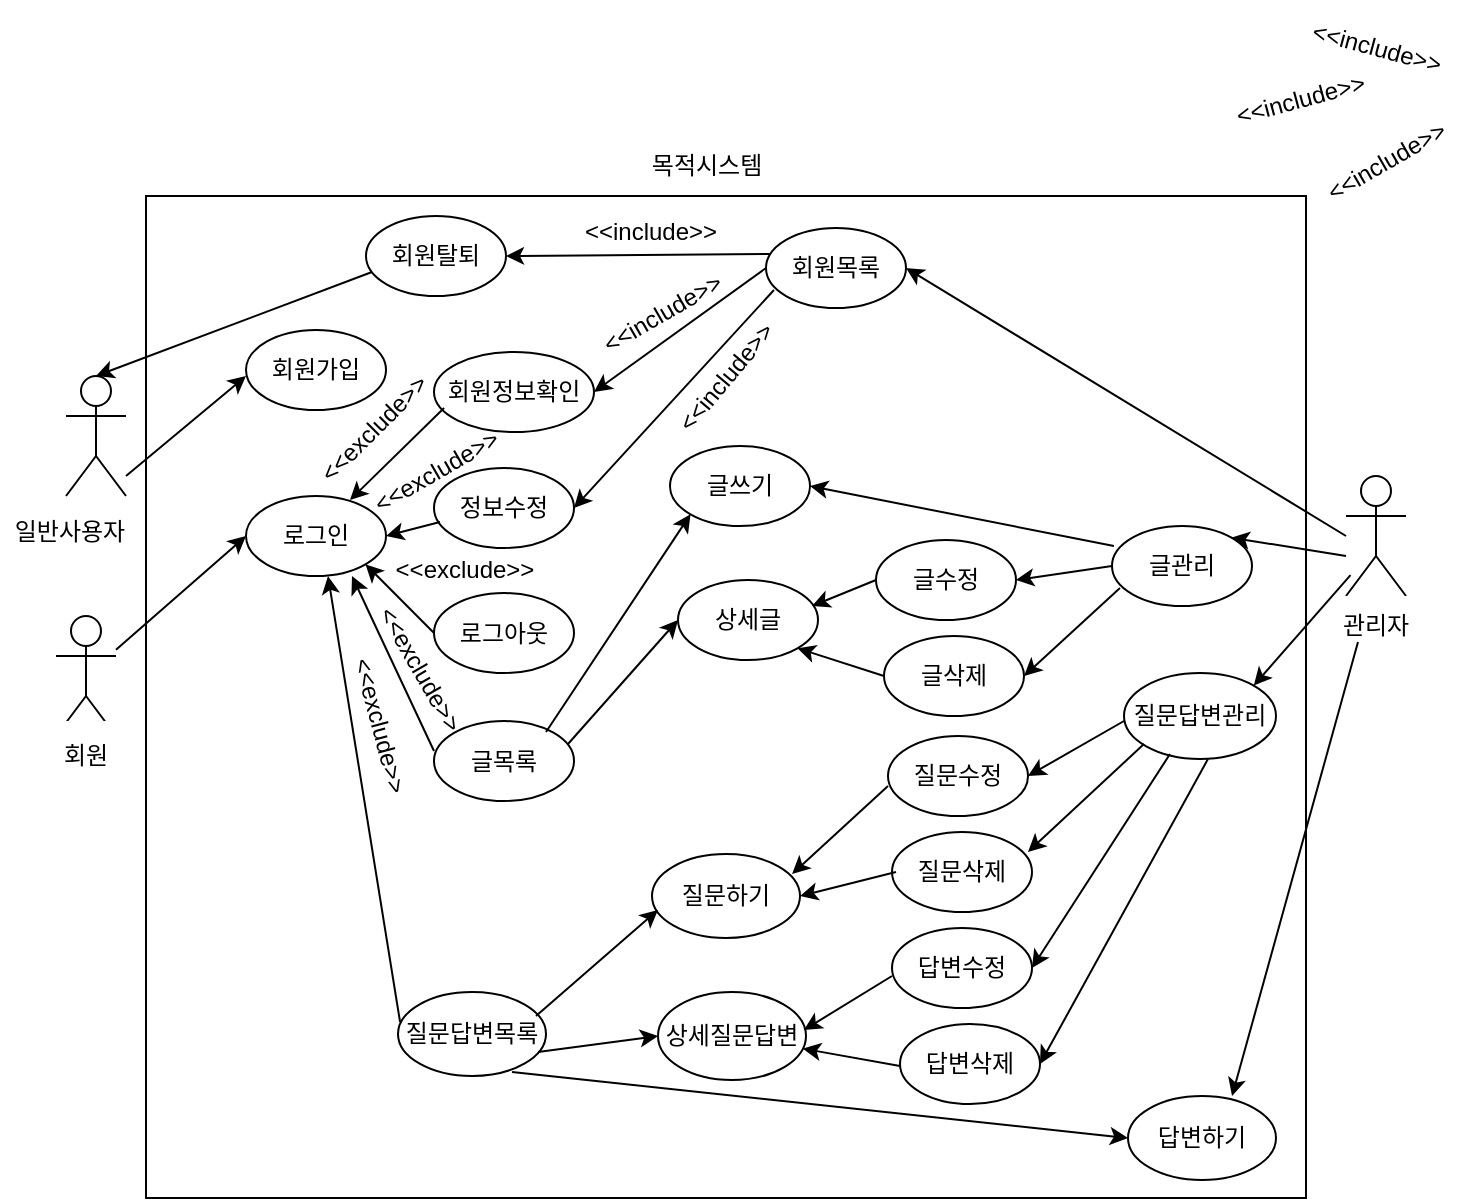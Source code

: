 <mxfile version="20.4.2" type="github">
  <diagram id="0z3ObpfhV8mngo4wG9x5" name="페이지-1">
    <mxGraphModel dx="1662" dy="705" grid="0" gridSize="10" guides="1" tooltips="1" connect="1" arrows="1" fold="1" page="1" pageScale="1" pageWidth="827" pageHeight="1169" math="0" shadow="0">
      <root>
        <mxCell id="0" />
        <mxCell id="1" parent="0" />
        <mxCell id="kWTv9ZNkGJkBucY-h7QW-1" value="Actor" style="shape=umlActor;verticalLabelPosition=bottom;verticalAlign=top;html=1;outlineConnect=0;" parent="1" vertex="1">
          <mxGeometry x="86" y="237" width="30" height="60" as="geometry" />
        </mxCell>
        <mxCell id="kWTv9ZNkGJkBucY-h7QW-2" value="Actor" style="shape=umlActor;verticalLabelPosition=bottom;verticalAlign=top;html=1;outlineConnect=0;" parent="1" vertex="1">
          <mxGeometry x="81" y="357" width="30" height="60" as="geometry" />
        </mxCell>
        <mxCell id="kWTv9ZNkGJkBucY-h7QW-3" value="Actor" style="shape=umlActor;verticalLabelPosition=bottom;verticalAlign=top;html=1;outlineConnect=0;" parent="1" vertex="1">
          <mxGeometry x="726" y="287" width="30" height="60" as="geometry" />
        </mxCell>
        <mxCell id="kWTv9ZNkGJkBucY-h7QW-4" value="" style="rounded=0;whiteSpace=wrap;html=1;" parent="1" vertex="1">
          <mxGeometry x="126" y="147" width="580" height="501" as="geometry" />
        </mxCell>
        <mxCell id="kWTv9ZNkGJkBucY-h7QW-7" value="회원가입" style="ellipse;whiteSpace=wrap;html=1;" parent="1" vertex="1">
          <mxGeometry x="176" y="214" width="70" height="40" as="geometry" />
        </mxCell>
        <mxCell id="kWTv9ZNkGJkBucY-h7QW-8" value="로그인" style="ellipse;whiteSpace=wrap;html=1;" parent="1" vertex="1">
          <mxGeometry x="176" y="297" width="70" height="40" as="geometry" />
        </mxCell>
        <mxCell id="kWTv9ZNkGJkBucY-h7QW-9" value="회원탈퇴" style="ellipse;whiteSpace=wrap;html=1;" parent="1" vertex="1">
          <mxGeometry x="236" y="157" width="70" height="40" as="geometry" />
        </mxCell>
        <mxCell id="kWTv9ZNkGJkBucY-h7QW-11" value="정보수정" style="ellipse;whiteSpace=wrap;html=1;" parent="1" vertex="1">
          <mxGeometry x="270" y="283" width="70" height="40" as="geometry" />
        </mxCell>
        <mxCell id="kWTv9ZNkGJkBucY-h7QW-12" value="회원정보확인" style="ellipse;whiteSpace=wrap;html=1;" parent="1" vertex="1">
          <mxGeometry x="270" y="225" width="80" height="40" as="geometry" />
        </mxCell>
        <mxCell id="kWTv9ZNkGJkBucY-h7QW-13" value="로그아웃" style="ellipse;whiteSpace=wrap;html=1;" parent="1" vertex="1">
          <mxGeometry x="270" y="345.5" width="70" height="40" as="geometry" />
        </mxCell>
        <mxCell id="kWTv9ZNkGJkBucY-h7QW-14" value="글목록" style="ellipse;whiteSpace=wrap;html=1;" parent="1" vertex="1">
          <mxGeometry x="270" y="409.5" width="70" height="40" as="geometry" />
        </mxCell>
        <mxCell id="kWTv9ZNkGJkBucY-h7QW-15" value="글쓰기" style="ellipse;whiteSpace=wrap;html=1;" parent="1" vertex="1">
          <mxGeometry x="388" y="272" width="70" height="40" as="geometry" />
        </mxCell>
        <mxCell id="kWTv9ZNkGJkBucY-h7QW-16" value="상세글" style="ellipse;whiteSpace=wrap;html=1;" parent="1" vertex="1">
          <mxGeometry x="392" y="339" width="70" height="40" as="geometry" />
        </mxCell>
        <mxCell id="kWTv9ZNkGJkBucY-h7QW-17" value="글수정" style="ellipse;whiteSpace=wrap;html=1;" parent="1" vertex="1">
          <mxGeometry x="491" y="319" width="70" height="40" as="geometry" />
        </mxCell>
        <mxCell id="kWTv9ZNkGJkBucY-h7QW-18" value="글삭제" style="ellipse;whiteSpace=wrap;html=1;" parent="1" vertex="1">
          <mxGeometry x="495" y="367" width="70" height="40" as="geometry" />
        </mxCell>
        <mxCell id="kWTv9ZNkGJkBucY-h7QW-19" value="글관리" style="ellipse;whiteSpace=wrap;html=1;" parent="1" vertex="1">
          <mxGeometry x="609" y="312" width="70" height="40" as="geometry" />
        </mxCell>
        <mxCell id="kWTv9ZNkGJkBucY-h7QW-20" value="회원목록" style="ellipse;whiteSpace=wrap;html=1;" parent="1" vertex="1">
          <mxGeometry x="436" y="163" width="70" height="40" as="geometry" />
        </mxCell>
        <mxCell id="kWTv9ZNkGJkBucY-h7QW-22" value="목적시스템" style="text;html=1;resizable=0;autosize=1;align=center;verticalAlign=middle;points=[];fillColor=none;strokeColor=none;rounded=0;" parent="1" vertex="1">
          <mxGeometry x="366" y="117" width="80" height="30" as="geometry" />
        </mxCell>
        <mxCell id="kWTv9ZNkGJkBucY-h7QW-25" value="" style="endArrow=classic;html=1;rounded=0;" parent="1" edge="1">
          <mxGeometry width="50" height="50" relative="1" as="geometry">
            <mxPoint x="116" y="287" as="sourcePoint" />
            <mxPoint x="176" y="237" as="targetPoint" />
          </mxGeometry>
        </mxCell>
        <mxCell id="kWTv9ZNkGJkBucY-h7QW-29" value="" style="endArrow=classic;html=1;rounded=0;" parent="1" source="kWTv9ZNkGJkBucY-h7QW-2" edge="1">
          <mxGeometry width="50" height="50" relative="1" as="geometry">
            <mxPoint x="126" y="367" as="sourcePoint" />
            <mxPoint x="176" y="317" as="targetPoint" />
          </mxGeometry>
        </mxCell>
        <mxCell id="kWTv9ZNkGJkBucY-h7QW-30" value="" style="endArrow=classic;html=1;rounded=0;entryX=0.5;entryY=0;entryDx=0;entryDy=0;entryPerimeter=0;" parent="1" target="kWTv9ZNkGJkBucY-h7QW-1" edge="1">
          <mxGeometry width="50" height="50" relative="1" as="geometry">
            <mxPoint x="239" y="185" as="sourcePoint" />
            <mxPoint x="116" y="237" as="targetPoint" />
          </mxGeometry>
        </mxCell>
        <mxCell id="kWTv9ZNkGJkBucY-h7QW-32" value="" style="endArrow=classic;html=1;rounded=0;entryX=1;entryY=0.5;entryDx=0;entryDy=0;exitX=0.043;exitY=0.675;exitDx=0;exitDy=0;exitPerimeter=0;" parent="1" target="kWTv9ZNkGJkBucY-h7QW-8" edge="1" source="kWTv9ZNkGJkBucY-h7QW-11">
          <mxGeometry width="50" height="50" relative="1" as="geometry">
            <mxPoint x="266" y="327" as="sourcePoint" />
            <mxPoint x="316" y="277" as="targetPoint" />
          </mxGeometry>
        </mxCell>
        <mxCell id="kWTv9ZNkGJkBucY-h7QW-33" value="" style="endArrow=classic;html=1;rounded=0;entryX=1;entryY=1;entryDx=0;entryDy=0;exitX=0;exitY=0.5;exitDx=0;exitDy=0;" parent="1" target="kWTv9ZNkGJkBucY-h7QW-8" edge="1" source="kWTv9ZNkGJkBucY-h7QW-13">
          <mxGeometry width="50" height="50" relative="1" as="geometry">
            <mxPoint x="266" y="377" as="sourcePoint" />
            <mxPoint x="316" y="327" as="targetPoint" />
          </mxGeometry>
        </mxCell>
        <mxCell id="kWTv9ZNkGJkBucY-h7QW-34" value="" style="endArrow=classic;html=1;rounded=0;entryX=0.757;entryY=1;entryDx=0;entryDy=0;entryPerimeter=0;exitX=0;exitY=0.375;exitDx=0;exitDy=0;exitPerimeter=0;" parent="1" target="kWTv9ZNkGJkBucY-h7QW-8" edge="1" source="kWTv9ZNkGJkBucY-h7QW-14">
          <mxGeometry width="50" height="50" relative="1" as="geometry">
            <mxPoint x="266" y="427" as="sourcePoint" />
            <mxPoint x="236" y="337" as="targetPoint" />
          </mxGeometry>
        </mxCell>
        <mxCell id="kWTv9ZNkGJkBucY-h7QW-35" value="" style="endArrow=classic;html=1;rounded=0;entryX=1;entryY=0.5;entryDx=0;entryDy=0;exitX=0;exitY=0.5;exitDx=0;exitDy=0;exitPerimeter=0;" parent="1" source="kWTv9ZNkGJkBucY-h7QW-20" target="kWTv9ZNkGJkBucY-h7QW-12" edge="1">
          <mxGeometry width="50" height="50" relative="1" as="geometry">
            <mxPoint x="400" y="277" as="sourcePoint" />
            <mxPoint x="450" y="227" as="targetPoint" />
          </mxGeometry>
        </mxCell>
        <mxCell id="kWTv9ZNkGJkBucY-h7QW-36" value="" style="endArrow=classic;html=1;rounded=0;entryX=1;entryY=0.5;entryDx=0;entryDy=0;exitX=0.029;exitY=0.325;exitDx=0;exitDy=0;exitPerimeter=0;" parent="1" source="kWTv9ZNkGJkBucY-h7QW-20" target="kWTv9ZNkGJkBucY-h7QW-9" edge="1">
          <mxGeometry width="50" height="50" relative="1" as="geometry">
            <mxPoint x="396" y="277" as="sourcePoint" />
            <mxPoint x="446" y="237" as="targetPoint" />
          </mxGeometry>
        </mxCell>
        <mxCell id="kWTv9ZNkGJkBucY-h7QW-37" value="" style="endArrow=classic;html=1;rounded=0;exitX=0.057;exitY=0.775;exitDx=0;exitDy=0;exitPerimeter=0;entryX=1;entryY=0.5;entryDx=0;entryDy=0;" parent="1" source="kWTv9ZNkGJkBucY-h7QW-20" target="kWTv9ZNkGJkBucY-h7QW-11" edge="1">
          <mxGeometry width="50" height="50" relative="1" as="geometry">
            <mxPoint x="400" y="297" as="sourcePoint" />
            <mxPoint x="450" y="247" as="targetPoint" />
          </mxGeometry>
        </mxCell>
        <mxCell id="kWTv9ZNkGJkBucY-h7QW-38" value="" style="endArrow=classic;html=1;rounded=0;entryX=0;entryY=1;entryDx=0;entryDy=0;" parent="1" target="kWTv9ZNkGJkBucY-h7QW-15" edge="1">
          <mxGeometry width="50" height="50" relative="1" as="geometry">
            <mxPoint x="326" y="415" as="sourcePoint" />
            <mxPoint x="376" y="367" as="targetPoint" />
          </mxGeometry>
        </mxCell>
        <mxCell id="kWTv9ZNkGJkBucY-h7QW-39" value="" style="endArrow=classic;html=1;rounded=0;entryX=0;entryY=0.5;entryDx=0;entryDy=0;" parent="1" target="kWTv9ZNkGJkBucY-h7QW-16" edge="1">
          <mxGeometry width="50" height="50" relative="1" as="geometry">
            <mxPoint x="337" y="421" as="sourcePoint" />
            <mxPoint x="386" y="377" as="targetPoint" />
          </mxGeometry>
        </mxCell>
        <mxCell id="kWTv9ZNkGJkBucY-h7QW-41" value="" style="endArrow=classic;html=1;rounded=0;exitX=0;exitY=0.5;exitDx=0;exitDy=0;entryX=1;entryY=1;entryDx=0;entryDy=0;" parent="1" source="kWTv9ZNkGJkBucY-h7QW-18" target="kWTv9ZNkGJkBucY-h7QW-16" edge="1">
          <mxGeometry width="50" height="50" relative="1" as="geometry">
            <mxPoint x="446" y="457" as="sourcePoint" />
            <mxPoint x="436" y="434" as="targetPoint" />
          </mxGeometry>
        </mxCell>
        <mxCell id="kWTv9ZNkGJkBucY-h7QW-42" value="" style="endArrow=classic;html=1;rounded=0;entryX=1;entryY=0.5;entryDx=0;entryDy=0;exitX=0.057;exitY=0.775;exitDx=0;exitDy=0;exitPerimeter=0;" parent="1" source="kWTv9ZNkGJkBucY-h7QW-19" target="kWTv9ZNkGJkBucY-h7QW-18" edge="1">
          <mxGeometry width="50" height="50" relative="1" as="geometry">
            <mxPoint x="606" y="397" as="sourcePoint" />
            <mxPoint x="656" y="347" as="targetPoint" />
          </mxGeometry>
        </mxCell>
        <mxCell id="kWTv9ZNkGJkBucY-h7QW-43" value="" style="endArrow=classic;html=1;rounded=0;exitX=0;exitY=0.5;exitDx=0;exitDy=0;entryX=1;entryY=0.5;entryDx=0;entryDy=0;" parent="1" source="kWTv9ZNkGJkBucY-h7QW-19" target="kWTv9ZNkGJkBucY-h7QW-17" edge="1">
          <mxGeometry width="50" height="50" relative="1" as="geometry">
            <mxPoint x="446" y="457" as="sourcePoint" />
            <mxPoint x="496" y="407" as="targetPoint" />
          </mxGeometry>
        </mxCell>
        <mxCell id="kWTv9ZNkGJkBucY-h7QW-44" value="" style="endArrow=classic;html=1;rounded=0;exitX=0.014;exitY=0.25;exitDx=0;exitDy=0;exitPerimeter=0;entryX=1;entryY=0.5;entryDx=0;entryDy=0;" parent="1" source="kWTv9ZNkGJkBucY-h7QW-19" target="kWTv9ZNkGJkBucY-h7QW-15" edge="1">
          <mxGeometry width="50" height="50" relative="1" as="geometry">
            <mxPoint x="446" y="457" as="sourcePoint" />
            <mxPoint x="496" y="407" as="targetPoint" />
          </mxGeometry>
        </mxCell>
        <mxCell id="kWTv9ZNkGJkBucY-h7QW-45" value="" style="endArrow=classic;html=1;rounded=0;entryX=1;entryY=0;entryDx=0;entryDy=0;" parent="1" target="kWTv9ZNkGJkBucY-h7QW-19" edge="1">
          <mxGeometry width="50" height="50" relative="1" as="geometry">
            <mxPoint x="726" y="327" as="sourcePoint" />
            <mxPoint x="746" y="257" as="targetPoint" />
          </mxGeometry>
        </mxCell>
        <mxCell id="kWTv9ZNkGJkBucY-h7QW-46" value="" style="endArrow=classic;html=1;rounded=0;entryX=1;entryY=0.5;entryDx=0;entryDy=0;" parent="1" target="kWTv9ZNkGJkBucY-h7QW-20" edge="1">
          <mxGeometry width="50" height="50" relative="1" as="geometry">
            <mxPoint x="726" y="317" as="sourcePoint" />
            <mxPoint x="496" y="407" as="targetPoint" />
          </mxGeometry>
        </mxCell>
        <mxCell id="kWTv9ZNkGJkBucY-h7QW-47" value="일반사용자" style="rounded=0;whiteSpace=wrap;html=1;strokeColor=none;fillColor=default;" parent="1" vertex="1">
          <mxGeometry x="53" y="300" width="70" height="30" as="geometry" />
        </mxCell>
        <mxCell id="kWTv9ZNkGJkBucY-h7QW-48" value="회원" style="rounded=0;whiteSpace=wrap;html=1;strokeColor=none;fillColor=default;" parent="1" vertex="1">
          <mxGeometry x="71" y="409.5" width="50" height="35" as="geometry" />
        </mxCell>
        <mxCell id="kWTv9ZNkGJkBucY-h7QW-49" value="관리자" style="rounded=0;whiteSpace=wrap;html=1;strokeColor=none;fillColor=default;" parent="1" vertex="1">
          <mxGeometry x="716" y="347" width="50" height="30" as="geometry" />
        </mxCell>
        <mxCell id="kWTv9ZNkGJkBucY-h7QW-50" value="&amp;lt;&amp;lt;include&amp;gt;&amp;gt;" style="text;html=1;resizable=0;autosize=1;align=center;verticalAlign=middle;points=[];fillColor=none;strokeColor=none;rounded=0;rotation=15;" parent="1" vertex="1">
          <mxGeometry x="699" y="60" width="84" height="26" as="geometry" />
        </mxCell>
        <mxCell id="kWTv9ZNkGJkBucY-h7QW-51" value="&amp;lt;&amp;lt;include&amp;gt;&amp;gt;" style="text;html=1;resizable=0;autosize=1;align=center;verticalAlign=middle;points=[];fillColor=none;strokeColor=none;rounded=0;rotation=-15;" parent="1" vertex="1">
          <mxGeometry x="661" y="86" width="84" height="26" as="geometry" />
        </mxCell>
        <mxCell id="kWTv9ZNkGJkBucY-h7QW-52" value="&amp;lt;&amp;lt;include&amp;gt;&amp;gt;" style="text;html=1;resizable=0;autosize=1;align=center;verticalAlign=middle;points=[];fillColor=none;strokeColor=none;rounded=0;rotation=-30;" parent="1" vertex="1">
          <mxGeometry x="704" y="117" width="84" height="26" as="geometry" />
        </mxCell>
        <mxCell id="kWTv9ZNkGJkBucY-h7QW-53" value="&amp;lt;&amp;lt;include&amp;gt;&amp;gt;" style="text;html=1;resizable=0;autosize=1;align=center;verticalAlign=middle;points=[];fillColor=none;strokeColor=none;rounded=0;rotation=-50;" parent="1" vertex="1">
          <mxGeometry x="374" y="225" width="84" height="26" as="geometry" />
        </mxCell>
        <mxCell id="kWTv9ZNkGJkBucY-h7QW-54" value="&amp;lt;&amp;lt;include&amp;gt;&amp;gt;" style="text;html=1;resizable=0;autosize=1;align=center;verticalAlign=middle;points=[];fillColor=none;strokeColor=none;rounded=0;rotation=0;" parent="1" vertex="1">
          <mxGeometry x="336" y="152" width="84" height="26" as="geometry" />
        </mxCell>
        <mxCell id="kWTv9ZNkGJkBucY-h7QW-55" value="&amp;lt;&amp;lt;include&amp;gt;&amp;gt;" style="text;html=1;resizable=0;autosize=1;align=center;verticalAlign=middle;points=[];fillColor=none;strokeColor=none;rounded=0;rotation=-30;" parent="1" vertex="1">
          <mxGeometry x="342" y="193" width="84" height="26" as="geometry" />
        </mxCell>
        <mxCell id="kWTv9ZNkGJkBucY-h7QW-56" value="&amp;lt;&amp;lt;exclude&amp;gt;&amp;gt;" style="text;html=1;resizable=0;autosize=1;align=center;verticalAlign=middle;points=[];fillColor=none;strokeColor=none;rounded=0;rotation=60;" parent="1" vertex="1">
          <mxGeometry x="219" y="370" width="87" height="26" as="geometry" />
        </mxCell>
        <mxCell id="kWTv9ZNkGJkBucY-h7QW-57" value="&amp;lt;&amp;lt;exclude&amp;gt;&amp;gt;" style="text;html=1;resizable=0;autosize=1;align=center;verticalAlign=middle;points=[];fillColor=none;strokeColor=none;rounded=0;rotation=-45;" parent="1" vertex="1">
          <mxGeometry x="196" y="251" width="87" height="26" as="geometry" />
        </mxCell>
        <mxCell id="kWTv9ZNkGJkBucY-h7QW-58" value="&amp;lt;&amp;lt;exclude&amp;gt;&amp;gt;" style="text;html=1;resizable=0;autosize=1;align=center;verticalAlign=middle;points=[];fillColor=none;strokeColor=none;rounded=0;rotation=0;" parent="1" vertex="1">
          <mxGeometry x="241" y="321" width="87" height="26" as="geometry" />
        </mxCell>
        <mxCell id="kWTv9ZNkGJkBucY-h7QW-59" value="&amp;lt;&amp;lt;exclude&amp;gt;&amp;gt;" style="text;html=1;resizable=0;autosize=1;align=center;verticalAlign=middle;points=[];fillColor=none;strokeColor=none;rounded=0;rotation=-30;" parent="1" vertex="1">
          <mxGeometry x="227.5" y="272" width="87" height="26" as="geometry" />
        </mxCell>
        <mxCell id="UfzAgt7tis461_uZAWeW-1" value="질문하기" style="ellipse;whiteSpace=wrap;html=1;" vertex="1" parent="1">
          <mxGeometry x="379" y="476" width="74" height="42" as="geometry" />
        </mxCell>
        <mxCell id="UfzAgt7tis461_uZAWeW-2" value="답변하기" style="ellipse;whiteSpace=wrap;html=1;" vertex="1" parent="1">
          <mxGeometry x="617" y="597" width="74" height="42" as="geometry" />
        </mxCell>
        <mxCell id="UfzAgt7tis461_uZAWeW-3" value="질문답변목록" style="ellipse;whiteSpace=wrap;html=1;" vertex="1" parent="1">
          <mxGeometry x="252" y="545" width="74" height="42" as="geometry" />
        </mxCell>
        <mxCell id="UfzAgt7tis461_uZAWeW-4" value="" style="endArrow=classic;html=1;rounded=0;entryX=1;entryY=0.5;entryDx=0;entryDy=0;exitX=0.063;exitY=0.7;exitDx=0;exitDy=0;exitPerimeter=0;" edge="1" parent="1" source="kWTv9ZNkGJkBucY-h7QW-12">
          <mxGeometry width="50" height="50" relative="1" as="geometry">
            <mxPoint x="314" y="237" as="sourcePoint" />
            <mxPoint x="228" y="299" as="targetPoint" />
          </mxGeometry>
        </mxCell>
        <mxCell id="UfzAgt7tis461_uZAWeW-5" value="" style="endArrow=classic;html=1;rounded=0;entryX=0.757;entryY=1;entryDx=0;entryDy=0;entryPerimeter=0;exitX=0.014;exitY=0.357;exitDx=0;exitDy=0;exitPerimeter=0;" edge="1" parent="1" source="UfzAgt7tis461_uZAWeW-3">
          <mxGeometry width="50" height="50" relative="1" as="geometry">
            <mxPoint x="258.01" y="432" as="sourcePoint" />
            <mxPoint x="217" y="337" as="targetPoint" />
          </mxGeometry>
        </mxCell>
        <mxCell id="UfzAgt7tis461_uZAWeW-6" value="상세질문답변" style="ellipse;whiteSpace=wrap;html=1;" vertex="1" parent="1">
          <mxGeometry x="382" y="545" width="74" height="44" as="geometry" />
        </mxCell>
        <mxCell id="UfzAgt7tis461_uZAWeW-8" style="edgeStyle=orthogonalEdgeStyle;rounded=0;orthogonalLoop=1;jettySize=auto;html=1;exitX=0.5;exitY=1;exitDx=0;exitDy=0;" edge="1" parent="1" source="kWTv9ZNkGJkBucY-h7QW-16" target="kWTv9ZNkGJkBucY-h7QW-16">
          <mxGeometry relative="1" as="geometry" />
        </mxCell>
        <mxCell id="UfzAgt7tis461_uZAWeW-9" value="" style="endArrow=classic;html=1;rounded=0;exitX=0;exitY=0.5;exitDx=0;exitDy=0;" edge="1" parent="1" source="kWTv9ZNkGJkBucY-h7QW-17">
          <mxGeometry width="50" height="50" relative="1" as="geometry">
            <mxPoint x="506" y="337" as="sourcePoint" />
            <mxPoint x="459" y="352" as="targetPoint" />
          </mxGeometry>
        </mxCell>
        <mxCell id="UfzAgt7tis461_uZAWeW-11" value="" style="endArrow=classic;html=1;rounded=0;" edge="1" parent="1">
          <mxGeometry width="50" height="50" relative="1" as="geometry">
            <mxPoint x="321" y="557" as="sourcePoint" />
            <mxPoint x="382" y="504" as="targetPoint" />
          </mxGeometry>
        </mxCell>
        <mxCell id="UfzAgt7tis461_uZAWeW-13" value="질문삭제" style="ellipse;whiteSpace=wrap;html=1;" vertex="1" parent="1">
          <mxGeometry x="499" y="465" width="70" height="40" as="geometry" />
        </mxCell>
        <mxCell id="UfzAgt7tis461_uZAWeW-14" value="답변수정" style="ellipse;whiteSpace=wrap;html=1;" vertex="1" parent="1">
          <mxGeometry x="499" y="513" width="70" height="40" as="geometry" />
        </mxCell>
        <mxCell id="UfzAgt7tis461_uZAWeW-15" value="답변삭제" style="ellipse;whiteSpace=wrap;html=1;" vertex="1" parent="1">
          <mxGeometry x="503" y="561" width="70" height="40" as="geometry" />
        </mxCell>
        <mxCell id="UfzAgt7tis461_uZAWeW-16" value="질문답변관리" style="ellipse;whiteSpace=wrap;html=1;" vertex="1" parent="1">
          <mxGeometry x="615" y="385.5" width="76" height="43" as="geometry" />
        </mxCell>
        <mxCell id="UfzAgt7tis461_uZAWeW-17" value="" style="endArrow=classic;html=1;rounded=0;entryX=1;entryY=0;entryDx=0;entryDy=0;" edge="1" parent="1" target="UfzAgt7tis461_uZAWeW-16">
          <mxGeometry width="50" height="50" relative="1" as="geometry">
            <mxPoint x="728.25" y="336.57" as="sourcePoint" />
            <mxPoint x="670.999" y="327.428" as="targetPoint" />
          </mxGeometry>
        </mxCell>
        <mxCell id="UfzAgt7tis461_uZAWeW-20" value="질문수정" style="ellipse;whiteSpace=wrap;html=1;" vertex="1" parent="1">
          <mxGeometry x="497" y="417" width="70" height="40" as="geometry" />
        </mxCell>
        <mxCell id="UfzAgt7tis461_uZAWeW-21" value="" style="endArrow=classic;html=1;rounded=0;entryX=0.703;entryY=0;entryDx=0;entryDy=0;entryPerimeter=0;" edge="1" parent="1" target="UfzAgt7tis461_uZAWeW-2">
          <mxGeometry width="50" height="50" relative="1" as="geometry">
            <mxPoint x="732" y="370" as="sourcePoint" />
            <mxPoint x="687.184" y="379.477" as="targetPoint" />
          </mxGeometry>
        </mxCell>
        <mxCell id="UfzAgt7tis461_uZAWeW-23" value="" style="endArrow=classic;html=1;rounded=0;entryX=0;entryY=0.5;entryDx=0;entryDy=0;" edge="1" parent="1" target="UfzAgt7tis461_uZAWeW-6">
          <mxGeometry width="50" height="50" relative="1" as="geometry">
            <mxPoint x="322" y="575" as="sourcePoint" />
            <mxPoint x="377" y="513" as="targetPoint" />
          </mxGeometry>
        </mxCell>
        <mxCell id="UfzAgt7tis461_uZAWeW-25" value="" style="endArrow=classic;html=1;rounded=0;entryX=1;entryY=0.5;entryDx=0;entryDy=0;exitX=0.057;exitY=0.775;exitDx=0;exitDy=0;exitPerimeter=0;" edge="1" parent="1">
          <mxGeometry width="50" height="50" relative="1" as="geometry">
            <mxPoint x="497.0" y="442" as="sourcePoint" />
            <mxPoint x="449.01" y="486" as="targetPoint" />
          </mxGeometry>
        </mxCell>
        <mxCell id="UfzAgt7tis461_uZAWeW-26" value="" style="endArrow=classic;html=1;rounded=0;entryX=1;entryY=0.5;entryDx=0;entryDy=0;exitX=0.057;exitY=0.775;exitDx=0;exitDy=0;exitPerimeter=0;" edge="1" parent="1" target="UfzAgt7tis461_uZAWeW-1">
          <mxGeometry width="50" height="50" relative="1" as="geometry">
            <mxPoint x="500.99" y="485" as="sourcePoint" />
            <mxPoint x="453" y="529" as="targetPoint" />
          </mxGeometry>
        </mxCell>
        <mxCell id="UfzAgt7tis461_uZAWeW-27" value="" style="endArrow=classic;html=1;rounded=0;exitX=0.057;exitY=0.775;exitDx=0;exitDy=0;exitPerimeter=0;entryX=0.986;entryY=0.432;entryDx=0;entryDy=0;entryPerimeter=0;" edge="1" parent="1" target="UfzAgt7tis461_uZAWeW-6">
          <mxGeometry width="50" height="50" relative="1" as="geometry">
            <mxPoint x="499.0" y="537" as="sourcePoint" />
            <mxPoint x="455" y="573" as="targetPoint" />
          </mxGeometry>
        </mxCell>
        <mxCell id="UfzAgt7tis461_uZAWeW-28" value="" style="endArrow=classic;html=1;rounded=0;exitX=0.057;exitY=0.775;exitDx=0;exitDy=0;exitPerimeter=0;" edge="1" parent="1" target="UfzAgt7tis461_uZAWeW-6">
          <mxGeometry width="50" height="50" relative="1" as="geometry">
            <mxPoint x="503.0" y="582" as="sourcePoint" />
            <mxPoint x="455.01" y="626" as="targetPoint" />
          </mxGeometry>
        </mxCell>
        <mxCell id="UfzAgt7tis461_uZAWeW-29" value="" style="endArrow=classic;html=1;rounded=0;entryX=1;entryY=0.5;entryDx=0;entryDy=0;exitX=0.057;exitY=0.775;exitDx=0;exitDy=0;exitPerimeter=0;" edge="1" parent="1" target="UfzAgt7tis461_uZAWeW-20">
          <mxGeometry width="50" height="50" relative="1" as="geometry">
            <mxPoint x="614.99" y="409.5" as="sourcePoint" />
            <mxPoint x="567" y="453.5" as="targetPoint" />
          </mxGeometry>
        </mxCell>
        <mxCell id="UfzAgt7tis461_uZAWeW-30" value="" style="endArrow=classic;html=1;rounded=0;entryX=0.971;entryY=0.25;entryDx=0;entryDy=0;exitX=0.057;exitY=0.775;exitDx=0;exitDy=0;exitPerimeter=0;entryPerimeter=0;" edge="1" parent="1" target="UfzAgt7tis461_uZAWeW-13">
          <mxGeometry width="50" height="50" relative="1" as="geometry">
            <mxPoint x="624.99" y="421" as="sourcePoint" />
            <mxPoint x="577" y="465" as="targetPoint" />
          </mxGeometry>
        </mxCell>
        <mxCell id="UfzAgt7tis461_uZAWeW-31" value="" style="endArrow=classic;html=1;rounded=0;entryX=1;entryY=0.5;entryDx=0;entryDy=0;exitX=0.057;exitY=0.775;exitDx=0;exitDy=0;exitPerimeter=0;" edge="1" parent="1" target="UfzAgt7tis461_uZAWeW-14">
          <mxGeometry width="50" height="50" relative="1" as="geometry">
            <mxPoint x="637.99" y="426" as="sourcePoint" />
            <mxPoint x="590" y="470" as="targetPoint" />
          </mxGeometry>
        </mxCell>
        <mxCell id="UfzAgt7tis461_uZAWeW-32" value="" style="endArrow=classic;html=1;rounded=0;entryX=1;entryY=0.5;entryDx=0;entryDy=0;exitX=0.057;exitY=0.775;exitDx=0;exitDy=0;exitPerimeter=0;" edge="1" parent="1" target="UfzAgt7tis461_uZAWeW-15">
          <mxGeometry width="50" height="50" relative="1" as="geometry">
            <mxPoint x="656.99" y="428.5" as="sourcePoint" />
            <mxPoint x="609" y="472.5" as="targetPoint" />
          </mxGeometry>
        </mxCell>
        <mxCell id="UfzAgt7tis461_uZAWeW-33" value="" style="endArrow=classic;html=1;rounded=0;entryX=0;entryY=0.5;entryDx=0;entryDy=0;" edge="1" parent="1" target="UfzAgt7tis461_uZAWeW-2">
          <mxGeometry width="50" height="50" relative="1" as="geometry">
            <mxPoint x="309" y="585" as="sourcePoint" />
            <mxPoint x="370" y="532" as="targetPoint" />
          </mxGeometry>
        </mxCell>
        <mxCell id="UfzAgt7tis461_uZAWeW-35" value="&amp;lt;&amp;lt;exclude&amp;gt;&amp;gt;" style="text;html=1;resizable=0;autosize=1;align=center;verticalAlign=middle;points=[];fillColor=none;strokeColor=none;rounded=0;rotation=75;" vertex="1" parent="1">
          <mxGeometry x="199" y="398" width="87" height="26" as="geometry" />
        </mxCell>
      </root>
    </mxGraphModel>
  </diagram>
</mxfile>
